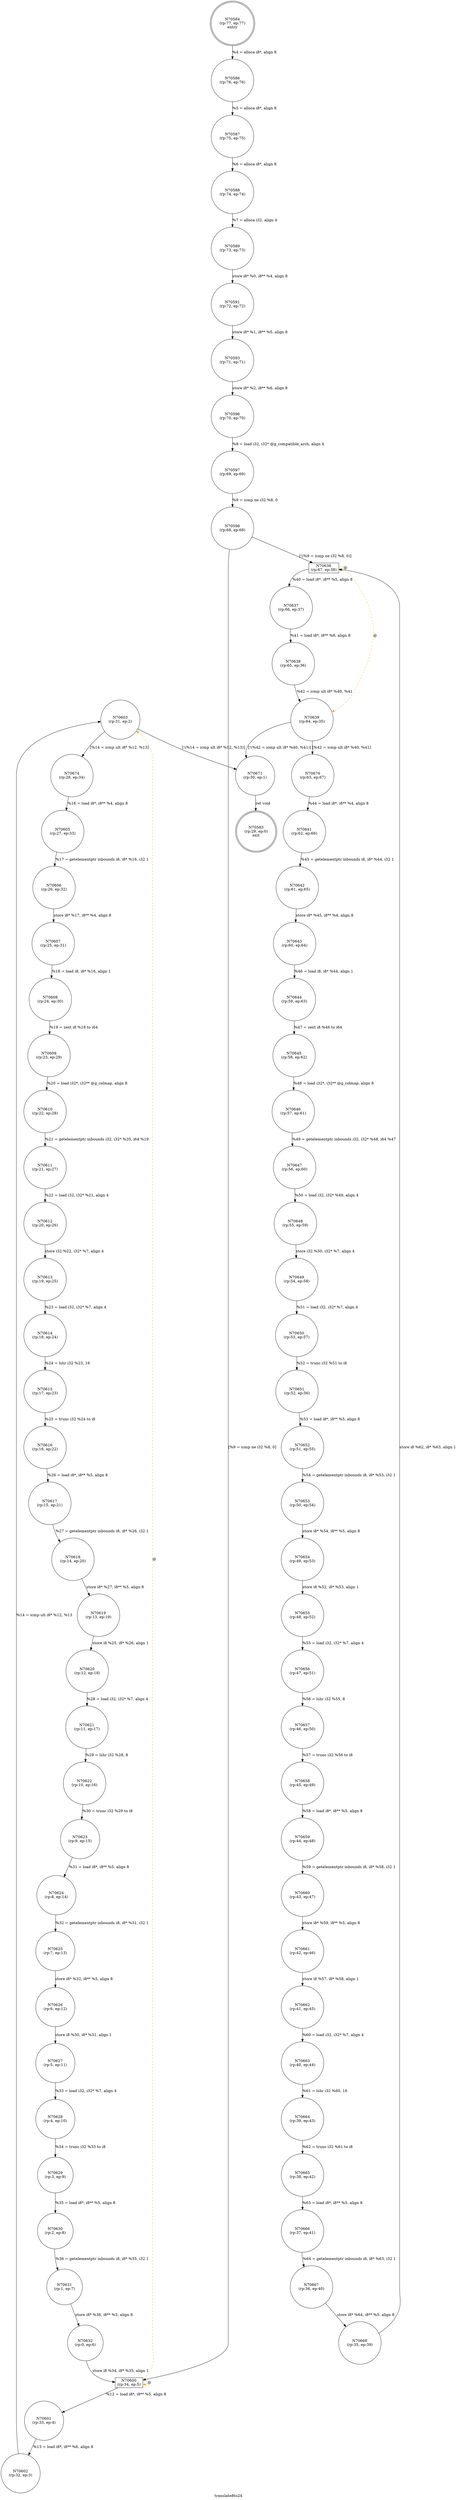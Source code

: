 digraph translate8to24 {
label="translate8to24"
70583 [label="N70583\n(rp:29, ep:0)\nexit", shape="doublecircle"]
70584 [label="N70584\n(rp:77, ep:77)\nentry", shape="doublecircle"]
70584 -> 70586 [label="%4 = alloca i8*, align 8"]
70586 [label="N70586\n(rp:76, ep:76)", shape="circle"]
70586 -> 70587 [label="%5 = alloca i8*, align 8"]
70587 [label="N70587\n(rp:75, ep:75)", shape="circle"]
70587 -> 70588 [label="%6 = alloca i8*, align 8"]
70588 [label="N70588\n(rp:74, ep:74)", shape="circle"]
70588 -> 70589 [label="%7 = alloca i32, align 4"]
70589 [label="N70589\n(rp:73, ep:73)", shape="circle"]
70589 -> 70591 [label="store i8* %0, i8** %4, align 8"]
70591 [label="N70591\n(rp:72, ep:72)", shape="circle"]
70591 -> 70593 [label="store i8* %1, i8** %5, align 8"]
70593 [label="N70593\n(rp:71, ep:71)", shape="circle"]
70593 -> 70596 [label="store i8* %2, i8** %6, align 8"]
70596 [label="N70596\n(rp:70, ep:70)", shape="circle"]
70596 -> 70597 [label="%8 = load i32, i32* @g_compatible_arch, align 4"]
70597 [label="N70597\n(rp:69, ep:69)", shape="circle"]
70597 -> 70598 [label="%9 = icmp ne i32 %8, 0"]
70598 [label="N70598\n(rp:68, ep:68)", shape="circle"]
70598 -> 70600 [label="[%9 = icmp ne i32 %8, 0]"]
70598 -> 70636 [label="[!(%9 = icmp ne i32 %8, 0)]"]
70600 [label="N70600\n(rp:34, ep:5)", shape="box"]
70600 -> 70601 [label="%12 = load i8*, i8** %5, align 8"]
70600 -> 70600 [label="@", style="dashed", color="orange"]
70600 -> 70603 [label="@", style="dashed", color="orange"]
70601 [label="N70601\n(rp:33, ep:4)", shape="circle"]
70601 -> 70602 [label="%13 = load i8*, i8** %6, align 8"]
70602 [label="N70602\n(rp:32, ep:3)", shape="circle"]
70602 -> 70603 [label="%14 = icmp ult i8* %12, %13"]
70603 [label="N70603\n(rp:31, ep:2)", shape="circle"]
70603 -> 70674 [label="[%14 = icmp ult i8* %12, %13]"]
70603 -> 70671 [label="[!(%14 = icmp ult i8* %12, %13)]"]
70605 [label="N70605\n(rp:27, ep:33)", shape="circle"]
70605 -> 70606 [label="%17 = getelementptr inbounds i8, i8* %16, i32 1"]
70606 [label="N70606\n(rp:26, ep:32)", shape="circle"]
70606 -> 70607 [label="store i8* %17, i8** %4, align 8"]
70607 [label="N70607\n(rp:25, ep:31)", shape="circle"]
70607 -> 70608 [label="%18 = load i8, i8* %16, align 1"]
70608 [label="N70608\n(rp:24, ep:30)", shape="circle"]
70608 -> 70609 [label="%19 = zext i8 %18 to i64"]
70609 [label="N70609\n(rp:23, ep:29)", shape="circle"]
70609 -> 70610 [label="%20 = load i32*, i32** @g_colmap, align 8"]
70610 [label="N70610\n(rp:22, ep:28)", shape="circle"]
70610 -> 70611 [label="%21 = getelementptr inbounds i32, i32* %20, i64 %19"]
70611 [label="N70611\n(rp:21, ep:27)", shape="circle"]
70611 -> 70612 [label="%22 = load i32, i32* %21, align 4"]
70612 [label="N70612\n(rp:20, ep:26)", shape="circle"]
70612 -> 70613 [label="store i32 %22, i32* %7, align 4"]
70613 [label="N70613\n(rp:19, ep:25)", shape="circle"]
70613 -> 70614 [label="%23 = load i32, i32* %7, align 4"]
70614 [label="N70614\n(rp:18, ep:24)", shape="circle"]
70614 -> 70615 [label="%24 = lshr i32 %23, 16"]
70615 [label="N70615\n(rp:17, ep:23)", shape="circle"]
70615 -> 70616 [label="%25 = trunc i32 %24 to i8"]
70616 [label="N70616\n(rp:16, ep:22)", shape="circle"]
70616 -> 70617 [label="%26 = load i8*, i8** %5, align 8"]
70617 [label="N70617\n(rp:15, ep:21)", shape="circle"]
70617 -> 70618 [label="%27 = getelementptr inbounds i8, i8* %26, i32 1"]
70618 [label="N70618\n(rp:14, ep:20)", shape="circle"]
70618 -> 70619 [label="store i8* %27, i8** %5, align 8"]
70619 [label="N70619\n(rp:13, ep:19)", shape="circle"]
70619 -> 70620 [label="store i8 %25, i8* %26, align 1"]
70620 [label="N70620\n(rp:12, ep:18)", shape="circle"]
70620 -> 70621 [label="%28 = load i32, i32* %7, align 4"]
70621 [label="N70621\n(rp:11, ep:17)", shape="circle"]
70621 -> 70622 [label="%29 = lshr i32 %28, 8"]
70622 [label="N70622\n(rp:10, ep:16)", shape="circle"]
70622 -> 70623 [label="%30 = trunc i32 %29 to i8"]
70623 [label="N70623\n(rp:9, ep:15)", shape="circle"]
70623 -> 70624 [label="%31 = load i8*, i8** %5, align 8"]
70624 [label="N70624\n(rp:8, ep:14)", shape="circle"]
70624 -> 70625 [label="%32 = getelementptr inbounds i8, i8* %31, i32 1"]
70625 [label="N70625\n(rp:7, ep:13)", shape="circle"]
70625 -> 70626 [label="store i8* %32, i8** %5, align 8"]
70626 [label="N70626\n(rp:6, ep:12)", shape="circle"]
70626 -> 70627 [label="store i8 %30, i8* %31, align 1"]
70627 [label="N70627\n(rp:5, ep:11)", shape="circle"]
70627 -> 70628 [label="%33 = load i32, i32* %7, align 4"]
70628 [label="N70628\n(rp:4, ep:10)", shape="circle"]
70628 -> 70629 [label="%34 = trunc i32 %33 to i8"]
70629 [label="N70629\n(rp:3, ep:9)", shape="circle"]
70629 -> 70630 [label="%35 = load i8*, i8** %5, align 8"]
70630 [label="N70630\n(rp:2, ep:8)", shape="circle"]
70630 -> 70631 [label="%36 = getelementptr inbounds i8, i8* %35, i32 1"]
70631 [label="N70631\n(rp:1, ep:7)", shape="circle"]
70631 -> 70632 [label="store i8* %36, i8** %5, align 8"]
70632 [label="N70632\n(rp:0, ep:6)", shape="circle"]
70632 -> 70600 [label="store i8 %34, i8* %35, align 1"]
70636 [label="N70636\n(rp:67, ep:38)", shape="box"]
70636 -> 70637 [label="%40 = load i8*, i8** %5, align 8"]
70636 -> 70636 [label="@", style="dashed", color="orange"]
70636 -> 70639 [label="@", style="dashed", color="orange"]
70637 [label="N70637\n(rp:66, ep:37)", shape="circle"]
70637 -> 70638 [label="%41 = load i8*, i8** %6, align 8"]
70638 [label="N70638\n(rp:65, ep:36)", shape="circle"]
70638 -> 70639 [label="%42 = icmp ult i8* %40, %41"]
70639 [label="N70639\n(rp:64, ep:35)", shape="circle"]
70639 -> 70676 [label="[%42 = icmp ult i8* %40, %41]"]
70639 -> 70671 [label="[!(%42 = icmp ult i8* %40, %41)]"]
70641 [label="N70641\n(rp:62, ep:66)", shape="circle"]
70641 -> 70642 [label="%45 = getelementptr inbounds i8, i8* %44, i32 1"]
70642 [label="N70642\n(rp:61, ep:65)", shape="circle"]
70642 -> 70643 [label="store i8* %45, i8** %4, align 8"]
70643 [label="N70643\n(rp:60, ep:64)", shape="circle"]
70643 -> 70644 [label="%46 = load i8, i8* %44, align 1"]
70644 [label="N70644\n(rp:59, ep:63)", shape="circle"]
70644 -> 70645 [label="%47 = zext i8 %46 to i64"]
70645 [label="N70645\n(rp:58, ep:62)", shape="circle"]
70645 -> 70646 [label="%48 = load i32*, i32** @g_colmap, align 8"]
70646 [label="N70646\n(rp:57, ep:61)", shape="circle"]
70646 -> 70647 [label="%49 = getelementptr inbounds i32, i32* %48, i64 %47"]
70647 [label="N70647\n(rp:56, ep:60)", shape="circle"]
70647 -> 70648 [label="%50 = load i32, i32* %49, align 4"]
70648 [label="N70648\n(rp:55, ep:59)", shape="circle"]
70648 -> 70649 [label="store i32 %50, i32* %7, align 4"]
70649 [label="N70649\n(rp:54, ep:58)", shape="circle"]
70649 -> 70650 [label="%51 = load i32, i32* %7, align 4"]
70650 [label="N70650\n(rp:53, ep:57)", shape="circle"]
70650 -> 70651 [label="%52 = trunc i32 %51 to i8"]
70651 [label="N70651\n(rp:52, ep:56)", shape="circle"]
70651 -> 70652 [label="%53 = load i8*, i8** %5, align 8"]
70652 [label="N70652\n(rp:51, ep:55)", shape="circle"]
70652 -> 70653 [label="%54 = getelementptr inbounds i8, i8* %53, i32 1"]
70653 [label="N70653\n(rp:50, ep:54)", shape="circle"]
70653 -> 70654 [label="store i8* %54, i8** %5, align 8"]
70654 [label="N70654\n(rp:49, ep:53)", shape="circle"]
70654 -> 70655 [label="store i8 %52, i8* %53, align 1"]
70655 [label="N70655\n(rp:48, ep:52)", shape="circle"]
70655 -> 70656 [label="%55 = load i32, i32* %7, align 4"]
70656 [label="N70656\n(rp:47, ep:51)", shape="circle"]
70656 -> 70657 [label="%56 = lshr i32 %55, 8"]
70657 [label="N70657\n(rp:46, ep:50)", shape="circle"]
70657 -> 70658 [label="%57 = trunc i32 %56 to i8"]
70658 [label="N70658\n(rp:45, ep:49)", shape="circle"]
70658 -> 70659 [label="%58 = load i8*, i8** %5, align 8"]
70659 [label="N70659\n(rp:44, ep:48)", shape="circle"]
70659 -> 70660 [label="%59 = getelementptr inbounds i8, i8* %58, i32 1"]
70660 [label="N70660\n(rp:43, ep:47)", shape="circle"]
70660 -> 70661 [label="store i8* %59, i8** %5, align 8"]
70661 [label="N70661\n(rp:42, ep:46)", shape="circle"]
70661 -> 70662 [label="store i8 %57, i8* %58, align 1"]
70662 [label="N70662\n(rp:41, ep:45)", shape="circle"]
70662 -> 70663 [label="%60 = load i32, i32* %7, align 4"]
70663 [label="N70663\n(rp:40, ep:44)", shape="circle"]
70663 -> 70664 [label="%61 = lshr i32 %60, 16"]
70664 [label="N70664\n(rp:39, ep:43)", shape="circle"]
70664 -> 70665 [label="%62 = trunc i32 %61 to i8"]
70665 [label="N70665\n(rp:38, ep:42)", shape="circle"]
70665 -> 70666 [label="%63 = load i8*, i8** %5, align 8"]
70666 [label="N70666\n(rp:37, ep:41)", shape="circle"]
70666 -> 70667 [label="%64 = getelementptr inbounds i8, i8* %63, i32 1"]
70667 [label="N70667\n(rp:36, ep:40)", shape="circle"]
70667 -> 70668 [label="store i8* %64, i8** %5, align 8"]
70668 [label="N70668\n(rp:35, ep:39)", shape="circle"]
70668 -> 70636 [label="store i8 %62, i8* %63, align 1"]
70671 [label="N70671\n(rp:30, ep:1)", shape="circle"]
70671 -> 70583 [label="ret void"]
70674 [label="N70674\n(rp:28, ep:34)", shape="circle"]
70674 -> 70605 [label="%16 = load i8*, i8** %4, align 8"]
70676 [label="N70676\n(rp:63, ep:67)", shape="circle"]
70676 -> 70641 [label="%44 = load i8*, i8** %4, align 8"]
}
